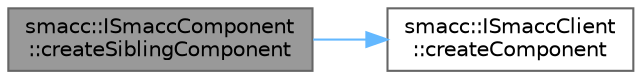 digraph "smacc::ISmaccComponent::createSiblingComponent"
{
 // LATEX_PDF_SIZE
  bgcolor="transparent";
  edge [fontname=Helvetica,fontsize=10,labelfontname=Helvetica,labelfontsize=10];
  node [fontname=Helvetica,fontsize=10,shape=box,height=0.2,width=0.4];
  rankdir="LR";
  Node1 [label="smacc::ISmaccComponent\l::createSiblingComponent",height=0.2,width=0.4,color="gray40", fillcolor="grey60", style="filled", fontcolor="black",tooltip=" "];
  Node1 -> Node2 [color="steelblue1",style="solid"];
  Node2 [label="smacc::ISmaccClient\l::createComponent",height=0.2,width=0.4,color="grey40", fillcolor="white", style="filled",URL="$classsmacc_1_1ISmaccClient.html#a5c1c8eb5e91a3b399662a52cb0ca86aa",tooltip=" "];
}
